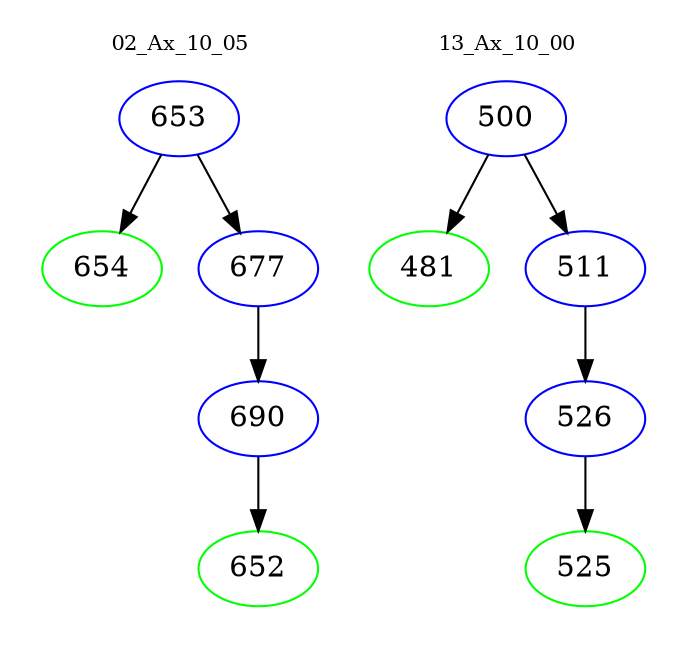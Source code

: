 digraph{
subgraph cluster_0 {
color = white
label = "02_Ax_10_05";
fontsize=10;
T0_653 [label="653", color="blue"]
T0_653 -> T0_654 [color="black"]
T0_654 [label="654", color="green"]
T0_653 -> T0_677 [color="black"]
T0_677 [label="677", color="blue"]
T0_677 -> T0_690 [color="black"]
T0_690 [label="690", color="blue"]
T0_690 -> T0_652 [color="black"]
T0_652 [label="652", color="green"]
}
subgraph cluster_1 {
color = white
label = "13_Ax_10_00";
fontsize=10;
T1_500 [label="500", color="blue"]
T1_500 -> T1_481 [color="black"]
T1_481 [label="481", color="green"]
T1_500 -> T1_511 [color="black"]
T1_511 [label="511", color="blue"]
T1_511 -> T1_526 [color="black"]
T1_526 [label="526", color="blue"]
T1_526 -> T1_525 [color="black"]
T1_525 [label="525", color="green"]
}
}
